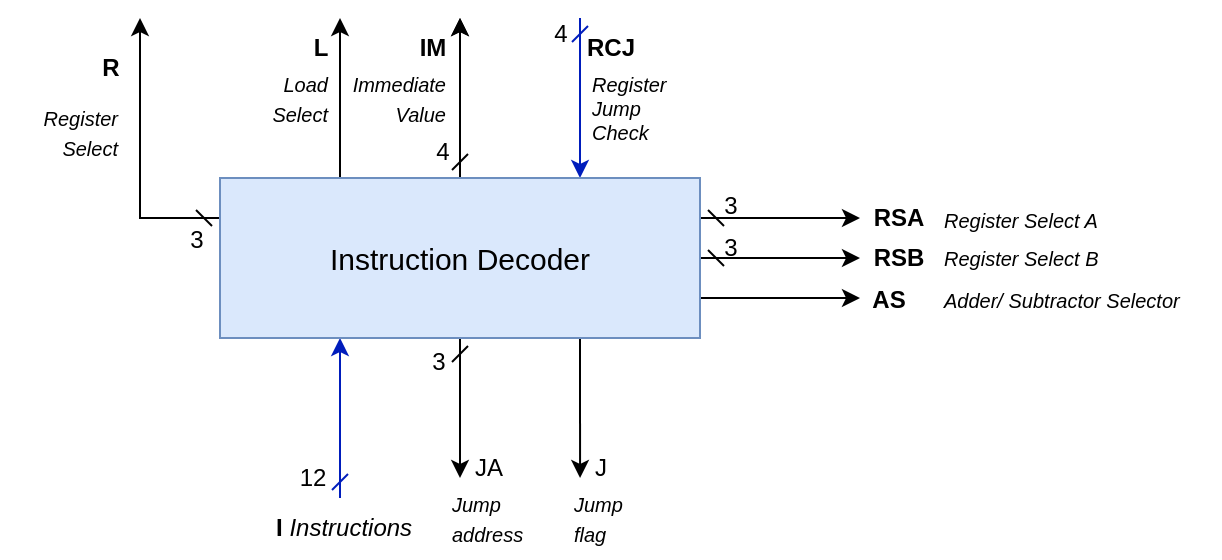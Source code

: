 <mxfile>
    <diagram id="-fUBTRmv_vM1NS6QO3Re" name="Page-1">
        <mxGraphModel dx="531" dy="402" grid="1" gridSize="10" guides="1" tooltips="1" connect="1" arrows="1" fold="1" page="1" pageScale="1" pageWidth="827" pageHeight="1169" math="0" shadow="0">
            <root>
                <mxCell id="0"/>
                <mxCell id="1" parent="0"/>
                <mxCell id="3" style="edgeStyle=none;html=1;exitX=0;exitY=0.25;exitDx=0;exitDy=0;fontSize=15;startArrow=dash;startFill=0;rounded=0;" edge="1" parent="1" source="2">
                    <mxGeometry relative="1" as="geometry">
                        <mxPoint x="120" y="70" as="targetPoint"/>
                        <Array as="points">
                            <mxPoint x="120" y="170"/>
                        </Array>
                    </mxGeometry>
                </mxCell>
                <mxCell id="6" style="edgeStyle=none;html=1;exitX=1;exitY=0.25;exitDx=0;exitDy=0;fontSize=12;startArrow=dash;startFill=0;endArrow=classic;endFill=1;" edge="1" parent="1" source="2">
                    <mxGeometry relative="1" as="geometry">
                        <mxPoint x="480" y="170" as="targetPoint"/>
                    </mxGeometry>
                </mxCell>
                <mxCell id="7" style="edgeStyle=none;html=1;fontSize=12;startArrow=dash;startFill=0;endArrow=classic;endFill=1;" edge="1" parent="1" source="2">
                    <mxGeometry relative="1" as="geometry">
                        <mxPoint x="480" y="190" as="targetPoint"/>
                    </mxGeometry>
                </mxCell>
                <mxCell id="8" style="edgeStyle=none;html=1;exitX=1;exitY=0.75;exitDx=0;exitDy=0;fontSize=12;startArrow=none;startFill=0;endArrow=classic;endFill=1;" edge="1" parent="1" source="2">
                    <mxGeometry relative="1" as="geometry">
                        <mxPoint x="480" y="210" as="targetPoint"/>
                    </mxGeometry>
                </mxCell>
                <mxCell id="10" style="edgeStyle=none;html=1;fontSize=12;startArrow=classic;startFill=1;endArrow=dash;endFill=0;fillColor=#0050ef;strokeColor=#001DBC;exitX=0.25;exitY=1;exitDx=0;exitDy=0;" edge="1" parent="1" source="2">
                    <mxGeometry relative="1" as="geometry">
                        <mxPoint x="220" y="310" as="targetPoint"/>
                    </mxGeometry>
                </mxCell>
                <mxCell id="12" style="edgeStyle=none;html=1;exitX=0.75;exitY=0;exitDx=0;exitDy=0;fontSize=12;startArrow=classic;startFill=1;endArrow=dash;endFill=0;fillColor=#0050ef;strokeColor=#001DBC;" edge="1" parent="1" source="2">
                    <mxGeometry relative="1" as="geometry">
                        <mxPoint x="340" y="70" as="targetPoint"/>
                    </mxGeometry>
                </mxCell>
                <mxCell id="13" style="edgeStyle=none;rounded=0;html=1;exitX=0.25;exitY=0;exitDx=0;exitDy=0;fontSize=12;startArrow=none;startFill=0;endArrow=classic;endFill=1;" edge="1" parent="1" source="2">
                    <mxGeometry relative="1" as="geometry">
                        <mxPoint x="220" y="70" as="targetPoint"/>
                    </mxGeometry>
                </mxCell>
                <mxCell id="14" style="edgeStyle=none;rounded=0;html=1;exitX=0.5;exitY=0;exitDx=0;exitDy=0;fontSize=12;startArrow=dash;startFill=0;endArrow=classic;endFill=1;" edge="1" parent="1" source="2">
                    <mxGeometry relative="1" as="geometry">
                        <mxPoint x="280" y="70" as="targetPoint"/>
                    </mxGeometry>
                </mxCell>
                <mxCell id="16" value="" style="edgeStyle=none;rounded=0;html=1;fontSize=12;startArrow=none;startFill=0;endArrow=classic;endFill=1;" edge="1" parent="1" source="2">
                    <mxGeometry relative="1" as="geometry">
                        <mxPoint x="280" y="70" as="targetPoint"/>
                    </mxGeometry>
                </mxCell>
                <mxCell id="37" style="edgeStyle=none;rounded=0;html=1;exitX=0.5;exitY=1;exitDx=0;exitDy=0;fontSize=12;startArrow=dash;startFill=0;endArrow=classic;endFill=1;" edge="1" parent="1" source="2">
                    <mxGeometry relative="1" as="geometry">
                        <mxPoint x="280" y="300" as="targetPoint"/>
                    </mxGeometry>
                </mxCell>
                <mxCell id="38" style="edgeStyle=none;rounded=0;html=1;exitX=0.75;exitY=1;exitDx=0;exitDy=0;fontSize=12;startArrow=none;startFill=0;endArrow=classic;endFill=1;" edge="1" parent="1" source="2">
                    <mxGeometry relative="1" as="geometry">
                        <mxPoint x="340.034" y="300" as="targetPoint"/>
                    </mxGeometry>
                </mxCell>
                <mxCell id="2" value="&lt;font style=&quot;font-size: 15px;&quot;&gt;Instruction Decoder&lt;/font&gt;" style="whiteSpace=wrap;html=1;fillColor=#dae8fc;strokeColor=#6c8ebf;" vertex="1" parent="1">
                    <mxGeometry x="160" y="150" width="240" height="80" as="geometry"/>
                </mxCell>
                <mxCell id="4" value="&lt;font style=&quot;font-size: 12px;&quot;&gt;3&lt;/font&gt;" style="text;html=1;align=center;verticalAlign=middle;resizable=0;points=[];autosize=1;strokeColor=none;fillColor=none;fontSize=15;" vertex="1" parent="1">
                    <mxGeometry x="133" y="164" width="30" height="30" as="geometry"/>
                </mxCell>
                <mxCell id="5" value="&lt;b&gt;R&lt;/b&gt;" style="text;html=1;align=center;verticalAlign=middle;resizable=0;points=[];autosize=1;strokeColor=none;fillColor=none;fontSize=12;" vertex="1" parent="1">
                    <mxGeometry x="90" y="80" width="30" height="30" as="geometry"/>
                </mxCell>
                <mxCell id="17" value="4" style="text;html=1;align=center;verticalAlign=middle;resizable=0;points=[];autosize=1;strokeColor=none;fillColor=none;fontSize=12;" vertex="1" parent="1">
                    <mxGeometry x="256" y="122" width="30" height="30" as="geometry"/>
                </mxCell>
                <mxCell id="18" value="&lt;b&gt;IM&lt;/b&gt;" style="text;html=1;align=center;verticalAlign=middle;resizable=0;points=[];autosize=1;strokeColor=none;fillColor=none;fontSize=12;" vertex="1" parent="1">
                    <mxGeometry x="246" y="70" width="40" height="30" as="geometry"/>
                </mxCell>
                <mxCell id="19" value="&lt;b&gt;L&lt;/b&gt;" style="text;html=1;align=center;verticalAlign=middle;resizable=0;points=[];autosize=1;strokeColor=none;fillColor=none;fontSize=12;" vertex="1" parent="1">
                    <mxGeometry x="195" y="70" width="30" height="30" as="geometry"/>
                </mxCell>
                <mxCell id="20" value="&lt;b&gt;RCJ&lt;/b&gt;" style="text;html=1;align=center;verticalAlign=middle;resizable=0;points=[];autosize=1;strokeColor=none;fillColor=none;fontSize=12;" vertex="1" parent="1">
                    <mxGeometry x="330" y="70" width="50" height="30" as="geometry"/>
                </mxCell>
                <mxCell id="21" value="&lt;b&gt;AS&lt;/b&gt;" style="text;html=1;align=center;verticalAlign=middle;resizable=0;points=[];autosize=1;strokeColor=none;fillColor=none;fontSize=12;" vertex="1" parent="1">
                    <mxGeometry x="474" y="196" width="40" height="30" as="geometry"/>
                </mxCell>
                <mxCell id="22" value="&lt;b&gt;RSB&lt;/b&gt;" style="text;html=1;align=center;verticalAlign=middle;resizable=0;points=[];autosize=1;strokeColor=none;fillColor=none;fontSize=12;" vertex="1" parent="1">
                    <mxGeometry x="474" y="175" width="50" height="30" as="geometry"/>
                </mxCell>
                <mxCell id="23" value="&lt;b&gt;RSA&lt;/b&gt;" style="text;html=1;align=center;verticalAlign=middle;resizable=0;points=[];autosize=1;strokeColor=none;fillColor=none;fontSize=12;" vertex="1" parent="1">
                    <mxGeometry x="474" y="155" width="50" height="30" as="geometry"/>
                </mxCell>
                <mxCell id="24" value="&lt;b style=&quot;font-size: 12px;&quot;&gt;I&lt;/b&gt; &lt;i style=&quot;font-size: 12px;&quot;&gt;&lt;font style=&quot;font-size: 12px;&quot;&gt;Instructions&lt;/font&gt;&lt;/i&gt;" style="text;html=1;align=left;verticalAlign=middle;resizable=0;points=[];autosize=1;strokeColor=none;fillColor=none;fontSize=12;" vertex="1" parent="1">
                    <mxGeometry x="186" y="310" width="90" height="30" as="geometry"/>
                </mxCell>
                <mxCell id="26" value="12" style="text;html=1;align=center;verticalAlign=middle;resizable=0;points=[];autosize=1;strokeColor=none;fillColor=none;fontSize=12;" vertex="1" parent="1">
                    <mxGeometry x="186" y="285" width="40" height="30" as="geometry"/>
                </mxCell>
                <mxCell id="27" value="&lt;i style=&quot;font-size: 10px;&quot;&gt;Register&lt;br&gt;Select&lt;br&gt;&lt;/i&gt;" style="text;html=1;align=right;verticalAlign=middle;resizable=0;points=[];autosize=1;strokeColor=none;fillColor=none;fontSize=12;" vertex="1" parent="1">
                    <mxGeometry x="50" y="107" width="60" height="40" as="geometry"/>
                </mxCell>
                <mxCell id="28" value="&lt;i style=&quot;font-size: 10px;&quot;&gt;Load&lt;br&gt;Select&lt;br&gt;&lt;/i&gt;" style="text;html=1;align=right;verticalAlign=middle;resizable=0;points=[];autosize=1;strokeColor=none;fillColor=none;fontSize=12;" vertex="1" parent="1">
                    <mxGeometry x="165" y="90" width="50" height="40" as="geometry"/>
                </mxCell>
                <mxCell id="29" value="&lt;i style=&quot;font-size: 10px;&quot;&gt;Immediate&lt;br&gt;Value&lt;/i&gt;" style="text;html=1;align=right;verticalAlign=middle;resizable=0;points=[];autosize=1;strokeColor=none;fillColor=none;fontSize=12;" vertex="1" parent="1">
                    <mxGeometry x="204" y="90" width="70" height="40" as="geometry"/>
                </mxCell>
                <mxCell id="30" value="&lt;i&gt;Register&lt;br&gt;Jump&lt;br&gt;Check&lt;/i&gt;" style="text;html=1;align=left;verticalAlign=middle;resizable=0;points=[];autosize=1;strokeColor=none;fillColor=none;fontSize=10;" vertex="1" parent="1">
                    <mxGeometry x="344" y="90" width="60" height="50" as="geometry"/>
                </mxCell>
                <mxCell id="31" value="&lt;i&gt;Register Select A&lt;/i&gt;" style="text;html=1;align=left;verticalAlign=middle;resizable=0;points=[];autosize=1;strokeColor=none;fillColor=none;fontSize=10;" vertex="1" parent="1">
                    <mxGeometry x="520" y="156" width="100" height="30" as="geometry"/>
                </mxCell>
                <mxCell id="32" value="&lt;i&gt;Register Select B&lt;/i&gt;" style="text;html=1;align=left;verticalAlign=middle;resizable=0;points=[];autosize=1;strokeColor=none;fillColor=none;fontSize=10;" vertex="1" parent="1">
                    <mxGeometry x="520" y="175" width="100" height="30" as="geometry"/>
                </mxCell>
                <mxCell id="33" value="&lt;i&gt;Adder/ Subtractor Selector&lt;/i&gt;" style="text;html=1;align=left;verticalAlign=middle;resizable=0;points=[];autosize=1;strokeColor=none;fillColor=none;fontSize=10;" vertex="1" parent="1">
                    <mxGeometry x="520" y="196" width="140" height="30" as="geometry"/>
                </mxCell>
                <mxCell id="34" value="&lt;font style=&quot;font-size: 12px;&quot;&gt;3&lt;/font&gt;" style="text;html=1;align=center;verticalAlign=middle;resizable=0;points=[];autosize=1;strokeColor=none;fillColor=none;fontSize=15;" vertex="1" parent="1">
                    <mxGeometry x="400" y="147" width="30" height="30" as="geometry"/>
                </mxCell>
                <mxCell id="35" value="&lt;font style=&quot;font-size: 12px;&quot;&gt;3&lt;/font&gt;" style="text;html=1;align=center;verticalAlign=middle;resizable=0;points=[];autosize=1;strokeColor=none;fillColor=none;fontSize=15;" vertex="1" parent="1">
                    <mxGeometry x="400" y="168" width="30" height="30" as="geometry"/>
                </mxCell>
                <mxCell id="39" value="J" style="text;html=1;align=center;verticalAlign=middle;resizable=0;points=[];autosize=1;strokeColor=none;fillColor=none;fontSize=12;" vertex="1" parent="1">
                    <mxGeometry x="335" y="280" width="30" height="30" as="geometry"/>
                </mxCell>
                <mxCell id="40" value="JA" style="text;html=1;align=center;verticalAlign=middle;resizable=0;points=[];autosize=1;strokeColor=none;fillColor=none;fontSize=12;" vertex="1" parent="1">
                    <mxGeometry x="274" y="280" width="40" height="30" as="geometry"/>
                </mxCell>
                <mxCell id="43" value="&lt;i&gt;&lt;font style=&quot;font-size: 10px;&quot;&gt;Jump &lt;br&gt;address&lt;/font&gt;&lt;/i&gt;" style="text;html=1;align=left;verticalAlign=middle;resizable=0;points=[];autosize=1;strokeColor=none;fillColor=none;fontSize=12;" vertex="1" parent="1">
                    <mxGeometry x="274" y="300" width="60" height="40" as="geometry"/>
                </mxCell>
                <mxCell id="45" value="&lt;i&gt;&lt;font style=&quot;font-size: 10px;&quot;&gt;Jump &lt;br&gt;flag&lt;/font&gt;&lt;/i&gt;" style="text;html=1;align=left;verticalAlign=middle;resizable=0;points=[];autosize=1;strokeColor=none;fillColor=none;fontSize=12;" vertex="1" parent="1">
                    <mxGeometry x="335" y="300" width="50" height="40" as="geometry"/>
                </mxCell>
                <mxCell id="46" value="3" style="text;html=1;align=center;verticalAlign=middle;resizable=0;points=[];autosize=1;strokeColor=none;fillColor=none;fontSize=12;" vertex="1" parent="1">
                    <mxGeometry x="254" y="227" width="30" height="30" as="geometry"/>
                </mxCell>
                <mxCell id="47" value="4" style="text;html=1;align=center;verticalAlign=middle;resizable=0;points=[];autosize=1;strokeColor=none;fillColor=none;fontSize=12;" vertex="1" parent="1">
                    <mxGeometry x="315" y="63" width="30" height="30" as="geometry"/>
                </mxCell>
            </root>
        </mxGraphModel>
    </diagram>
</mxfile>